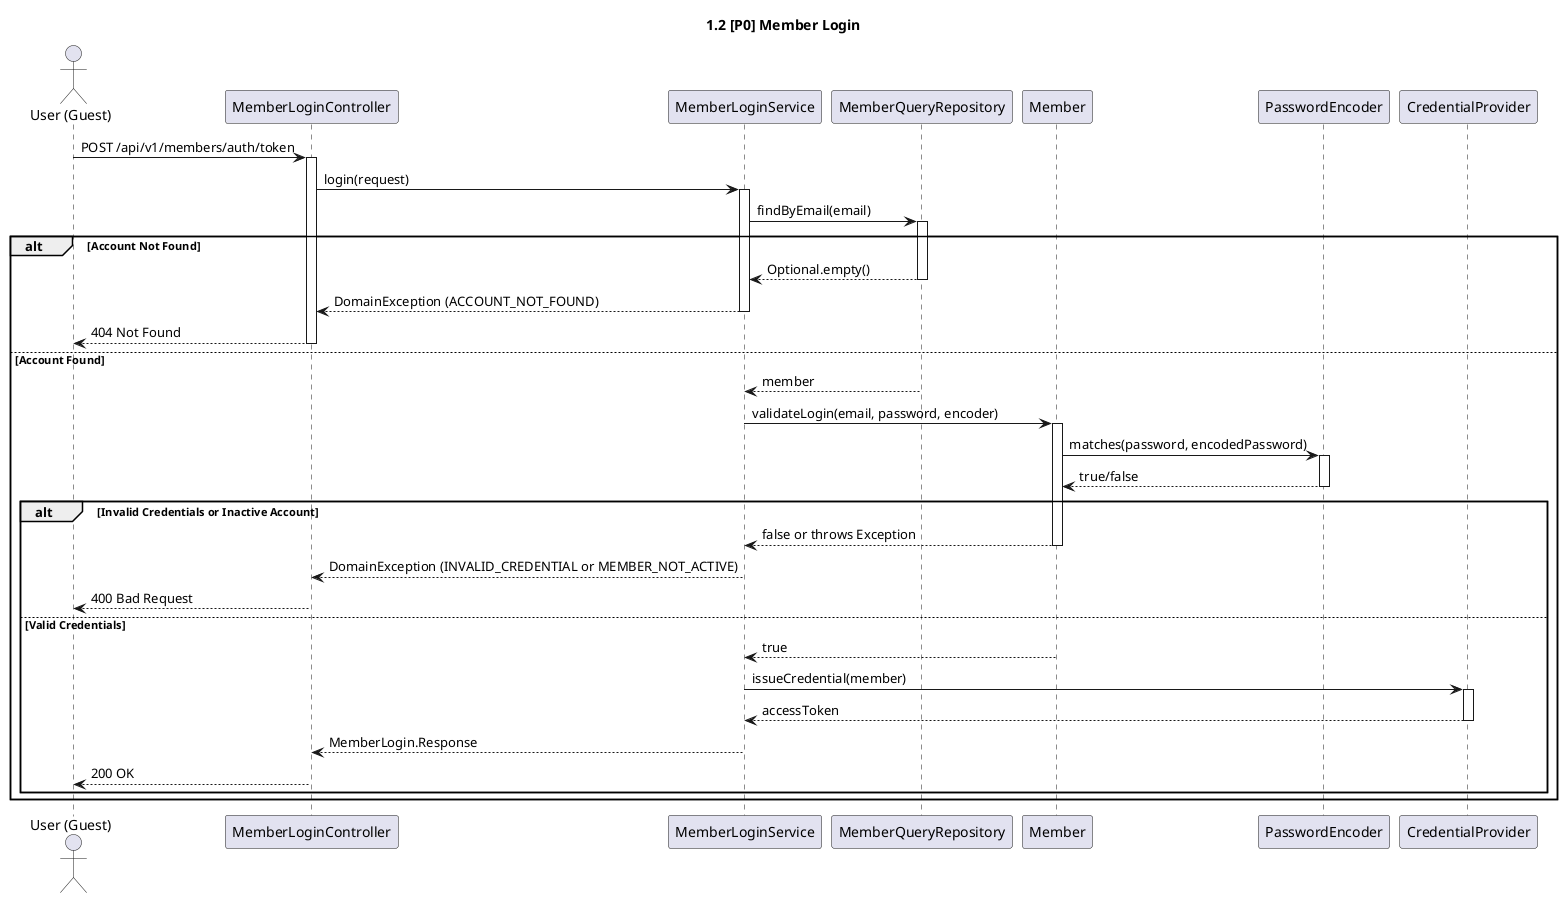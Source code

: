 @startuml

title 1.2 [P0] Member Login

actor "User (Guest)" as User
participant "MemberLoginController" as Controller
participant "MemberLoginService" as AppService
participant "MemberQueryRepository" as QueryRepo
participant "Member" as MemberDomain
participant "PasswordEncoder" as Encoder
participant "CredentialProvider" as CredentialProvider

User -> Controller: POST /api/v1/members/auth/token
activate Controller

Controller -> AppService: login(request)
activate AppService

AppService -> QueryRepo: findByEmail(email)
activate QueryRepo
alt Account Not Found
    QueryRepo --> AppService: Optional.empty()
    deactivate QueryRepo
    AppService --> Controller: DomainException (ACCOUNT_NOT_FOUND)
    deactivate AppService
    Controller --> User: 404 Not Found
    deactivate Controller
else Account Found
    QueryRepo --> AppService: member
    deactivate QueryRepo

    AppService -> MemberDomain: validateLogin(email, password, encoder)
    activate MemberDomain
    MemberDomain -> Encoder: matches(password, encodedPassword)
    activate Encoder
    Encoder --> MemberDomain: true/false
    deactivate Encoder
    alt Invalid Credentials or Inactive Account
        MemberDomain --> AppService: false or throws Exception
        deactivate MemberDomain
        AppService --> Controller: DomainException (INVALID_CREDENTIAL or MEMBER_NOT_ACTIVE)
        deactivate AppService
        Controller --> User: 400 Bad Request
        deactivate Controller
    else Valid Credentials
        MemberDomain --> AppService: true
        deactivate MemberDomain

        AppService -> CredentialProvider: issueCredential(member)
        activate CredentialProvider
        CredentialProvider --> AppService: accessToken
        deactivate CredentialProvider

        AppService --> Controller: MemberLogin.Response
        deactivate AppService

        Controller --> User: 200 OK
        deactivate Controller
    end
end

@enduml
